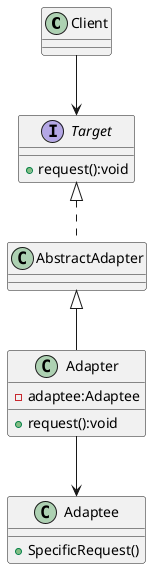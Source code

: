 @startuml

class Client
interface Target{
    +request():void
}

class Adapter{
    -adaptee:Adaptee
    +request():void
}
class Adaptee{
    +SpecificRequest()
}

Client --> Target
Adapter --> Adaptee

Target <|.. AbstractAdapter
AbstractAdapter <|-- Adapter

@enduml